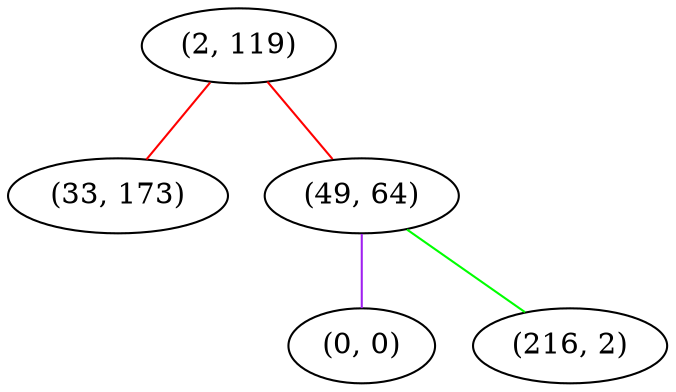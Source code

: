 graph "" {
"(2, 119)";
"(33, 173)";
"(49, 64)";
"(0, 0)";
"(216, 2)";
"(2, 119)" -- "(33, 173)"  [color=red, key=0, weight=1];
"(2, 119)" -- "(49, 64)"  [color=red, key=0, weight=1];
"(49, 64)" -- "(0, 0)"  [color=purple, key=0, weight=4];
"(49, 64)" -- "(216, 2)"  [color=green, key=0, weight=2];
}
